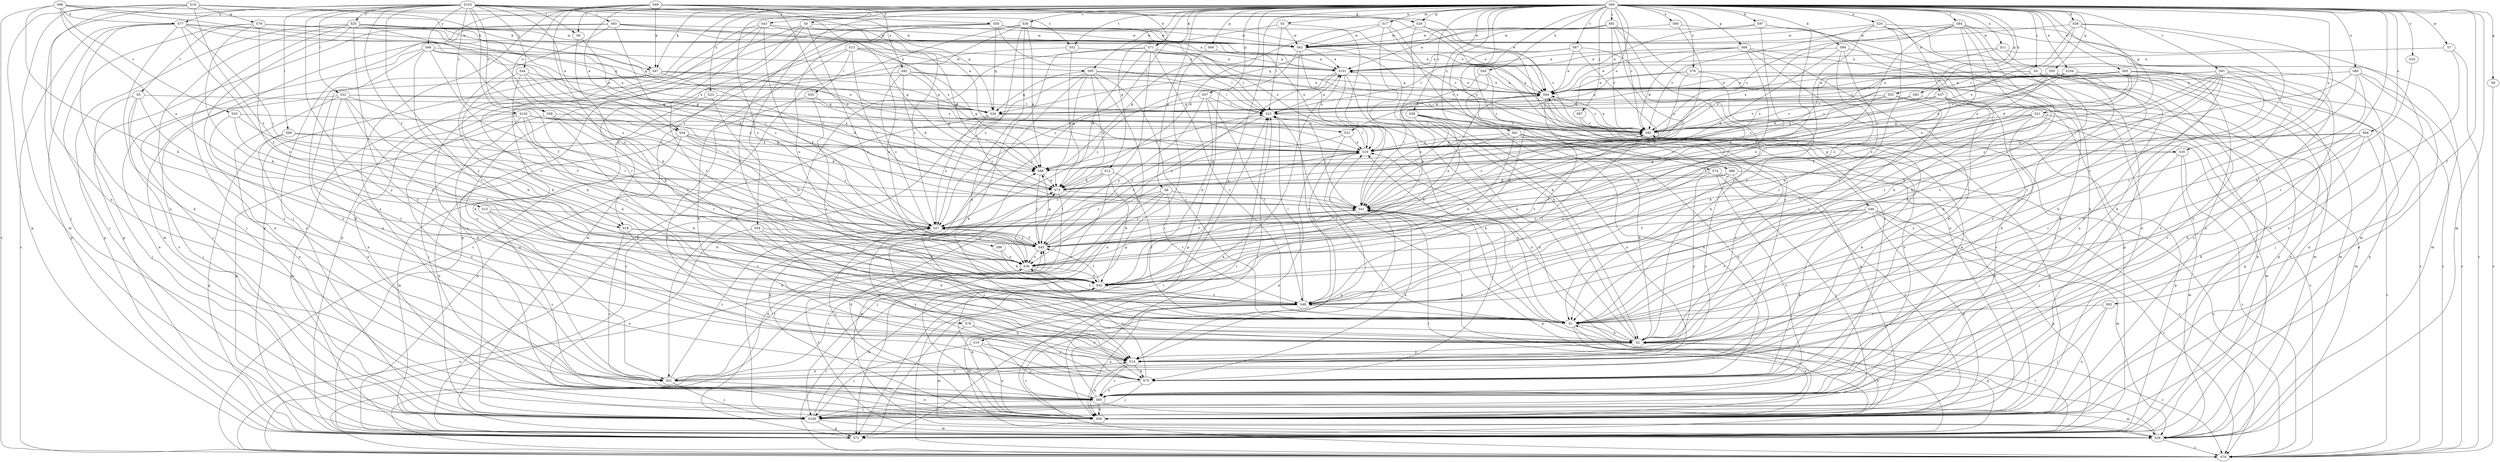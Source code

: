 strict digraph  {
S90;
S103;
S49;
S98;
S19;
S13;
S34;
S15;
S79;
S101;
S89;
S37;
S71;
S42;
S36;
S4;
S43;
S33;
S70;
S73;
S104;
S94;
S93;
S0;
S25;
S45;
S53;
S21;
S29;
S86;
S97;
S40;
S38;
S83;
S2;
S46;
S99;
S44;
S63;
S32;
S55;
S41;
S87;
S81;
S54;
S100;
S47;
S75;
S6;
S5;
S22;
S17;
S28;
S11;
S3;
S77;
S56;
S88;
S58;
S82;
S30;
S12;
S57;
S9;
S69;
S8;
S68;
S72;
S50;
S10;
S26;
S39;
S84;
S1;
S74;
S102;
S85;
S67;
S91;
S52;
S18;
S48;
S64;
S31;
S51;
S24;
S92;
S65;
S7;
S95;
S62;
S20;
S60;
S80;
S35;
S16;
S23;
S66;
S78;
S59;
S14;
S96;
S61;
S76;
S27;
S90 -> S89  [label=b];
S90 -> S37  [label=b];
S90 -> S71  [label=b];
S90 -> S36  [label=c];
S90 -> S4  [label=c];
S90 -> S43  [label=c];
S90 -> S73  [label=d];
S90 -> S104  [label=e];
S90 -> S93  [label=f];
S90 -> S0  [label=f];
S90 -> S53  [label=g];
S90 -> S21  [label=g];
S90 -> S29  [label=g];
S90 -> S97  [label=h];
S90 -> S40  [label=h];
S90 -> S38  [label=h];
S90 -> S83  [label=h];
S90 -> S2  [label=h];
S90 -> S46  [label=i];
S90 -> S87  [label=j];
S90 -> S81  [label=j];
S90 -> S54  [label=j];
S90 -> S47  [label=k];
S90 -> S6  [label=l];
S90 -> S17  [label=m];
S90 -> S28  [label=m];
S90 -> S11  [label=n];
S90 -> S3  [label=n];
S90 -> S88  [label=o];
S90 -> S12  [label=p];
S90 -> S57  [label=p];
S90 -> S9  [label=p];
S90 -> S69  [label=p];
S90 -> S8  [label=p];
S90 -> S68  [label=p];
S90 -> S72  [label=p];
S90 -> S50  [label=q];
S90 -> S10  [label=q];
S90 -> S39  [label=r];
S90 -> S84  [label=r];
S90 -> S74  [label=s];
S90 -> S67  [label=t];
S90 -> S91  [label=t];
S90 -> S52  [label=t];
S90 -> S64  [label=u];
S90 -> S31  [label=u];
S90 -> S24  [label=v];
S90 -> S92  [label=v];
S90 -> S65  [label=w];
S90 -> S7  [label=w];
S90 -> S95  [label=w];
S90 -> S20  [label=x];
S90 -> S60  [label=x];
S90 -> S80  [label=x];
S90 -> S35  [label=x];
S90 -> S23  [label=y];
S90 -> S96  [label=z];
S90 -> S61  [label=z];
S90 -> S76  [label=z];
S103 -> S34  [label=a];
S103 -> S71  [label=b];
S103 -> S25  [label=f];
S103 -> S99  [label=i];
S103 -> S44  [label=i];
S103 -> S63  [label=i];
S103 -> S32  [label=i];
S103 -> S100  [label=j];
S103 -> S6  [label=l];
S103 -> S77  [label=n];
S103 -> S58  [label=o];
S103 -> S26  [label=q];
S103 -> S1  [label=r];
S103 -> S102  [label=s];
S103 -> S52  [label=t];
S103 -> S18  [label=t];
S103 -> S66  [label=y];
S103 -> S78  [label=y];
S103 -> S59  [label=y];
S103 -> S14  [label=y];
S49 -> S34  [label=a];
S49 -> S73  [label=d];
S49 -> S29  [label=g];
S49 -> S86  [label=g];
S49 -> S2  [label=h];
S49 -> S100  [label=j];
S49 -> S47  [label=k];
S49 -> S58  [label=o];
S49 -> S82  [label=o];
S49 -> S85  [label=s];
S49 -> S35  [label=x];
S98 -> S15  [label=a];
S98 -> S42  [label=b];
S98 -> S33  [label=c];
S98 -> S70  [label=c];
S98 -> S94  [label=e];
S98 -> S47  [label=k];
S98 -> S77  [label=n];
S98 -> S16  [label=x];
S19 -> S79  [label=a];
S19 -> S47  [label=k];
S19 -> S28  [label=m];
S19 -> S72  [label=p];
S19 -> S18  [label=t];
S19 -> S31  [label=u];
S19 -> S51  [label=u];
S13 -> S101  [label=a];
S13 -> S86  [label=g];
S13 -> S55  [label=i];
S13 -> S41  [label=i];
S13 -> S75  [label=k];
S13 -> S18  [label=t];
S13 -> S95  [label=w];
S34 -> S73  [label=d];
S34 -> S28  [label=m];
S34 -> S56  [label=n];
S34 -> S30  [label=o];
S34 -> S16  [label=x];
S34 -> S27  [label=z];
S15 -> S42  [label=b];
S15 -> S1  [label=r];
S15 -> S85  [label=s];
S15 -> S27  [label=z];
S79 -> S42  [label=b];
S79 -> S94  [label=e];
S79 -> S100  [label=j];
S79 -> S5  [label=l];
S79 -> S30  [label=o];
S79 -> S26  [label=q];
S79 -> S62  [label=w];
S79 -> S16  [label=x];
S101 -> S94  [label=e];
S101 -> S75  [label=k];
S101 -> S56  [label=n];
S101 -> S30  [label=o];
S101 -> S27  [label=z];
S89 -> S101  [label=a];
S89 -> S73  [label=d];
S89 -> S75  [label=k];
S89 -> S1  [label=r];
S89 -> S48  [label=t];
S37 -> S72  [label=p];
S37 -> S26  [label=q];
S37 -> S1  [label=r];
S37 -> S85  [label=s];
S37 -> S92  [label=v];
S37 -> S16  [label=x];
S37 -> S14  [label=y];
S71 -> S101  [label=a];
S71 -> S70  [label=c];
S71 -> S73  [label=d];
S71 -> S75  [label=k];
S71 -> S22  [label=l];
S71 -> S1  [label=r];
S71 -> S51  [label=u];
S71 -> S92  [label=v];
S42 -> S70  [label=c];
S42 -> S45  [label=f];
S42 -> S48  [label=t];
S42 -> S92  [label=v];
S36 -> S70  [label=c];
S36 -> S86  [label=g];
S36 -> S30  [label=o];
S36 -> S72  [label=p];
S36 -> S92  [label=v];
S36 -> S62  [label=w];
S36 -> S16  [label=x];
S36 -> S14  [label=y];
S36 -> S27  [label=z];
S4 -> S94  [label=e];
S4 -> S28  [label=m];
S4 -> S72  [label=p];
S4 -> S85  [label=s];
S4 -> S51  [label=u];
S4 -> S92  [label=v];
S4 -> S16  [label=x];
S4 -> S14  [label=y];
S43 -> S45  [label=f];
S43 -> S86  [label=g];
S43 -> S75  [label=k];
S43 -> S72  [label=p];
S43 -> S48  [label=t];
S43 -> S62  [label=w];
S33 -> S30  [label=o];
S33 -> S1  [label=r];
S33 -> S92  [label=v];
S33 -> S27  [label=z];
S70 -> S22  [label=l];
S70 -> S30  [label=o];
S73 -> S41  [label=i];
S73 -> S28  [label=m];
S104 -> S70  [label=c];
S104 -> S94  [label=e];
S104 -> S86  [label=g];
S104 -> S2  [label=h];
S104 -> S41  [label=i];
S104 -> S22  [label=l];
S104 -> S28  [label=m];
S94 -> S22  [label=l];
S94 -> S26  [label=q];
S94 -> S85  [label=s];
S94 -> S48  [label=t];
S94 -> S92  [label=v];
S93 -> S100  [label=j];
S93 -> S56  [label=n];
S93 -> S1  [label=r];
S0 -> S100  [label=j];
S0 -> S28  [label=m];
S0 -> S30  [label=o];
S0 -> S72  [label=p];
S0 -> S62  [label=w];
S0 -> S27  [label=z];
S25 -> S94  [label=e];
S25 -> S100  [label=j];
S25 -> S56  [label=n];
S25 -> S72  [label=p];
S25 -> S85  [label=s];
S25 -> S62  [label=w];
S25 -> S16  [label=x];
S25 -> S14  [label=y];
S25 -> S27  [label=z];
S45 -> S94  [label=e];
S45 -> S86  [label=g];
S45 -> S41  [label=i];
S45 -> S30  [label=o];
S45 -> S16  [label=x];
S45 -> S27  [label=z];
S53 -> S73  [label=d];
S53 -> S28  [label=m];
S53 -> S26  [label=q];
S53 -> S48  [label=t];
S53 -> S92  [label=v];
S21 -> S42  [label=b];
S21 -> S70  [label=c];
S21 -> S2  [label=h];
S21 -> S41  [label=i];
S21 -> S28  [label=m];
S21 -> S92  [label=v];
S21 -> S16  [label=x];
S29 -> S2  [label=h];
S29 -> S85  [label=s];
S29 -> S92  [label=v];
S29 -> S62  [label=w];
S86 -> S73  [label=d];
S86 -> S45  [label=f];
S86 -> S22  [label=l];
S97 -> S94  [label=e];
S97 -> S56  [label=n];
S97 -> S30  [label=o];
S97 -> S62  [label=w];
S97 -> S27  [label=z];
S40 -> S42  [label=b];
S40 -> S94  [label=e];
S40 -> S2  [label=h];
S40 -> S41  [label=i];
S38 -> S73  [label=d];
S38 -> S1  [label=r];
S38 -> S48  [label=t];
S38 -> S92  [label=v];
S38 -> S62  [label=w];
S38 -> S16  [label=x];
S83 -> S22  [label=l];
S83 -> S56  [label=n];
S83 -> S92  [label=v];
S2 -> S101  [label=a];
S2 -> S70  [label=c];
S2 -> S41  [label=i];
S2 -> S92  [label=v];
S2 -> S16  [label=x];
S2 -> S14  [label=y];
S46 -> S70  [label=c];
S46 -> S45  [label=f];
S46 -> S75  [label=k];
S46 -> S28  [label=m];
S46 -> S56  [label=n];
S46 -> S72  [label=p];
S46 -> S1  [label=r];
S46 -> S27  [label=z];
S99 -> S41  [label=i];
S99 -> S72  [label=p];
S99 -> S51  [label=u];
S99 -> S16  [label=x];
S44 -> S94  [label=e];
S44 -> S45  [label=f];
S44 -> S2  [label=h];
S44 -> S1  [label=r];
S44 -> S27  [label=z];
S63 -> S101  [label=a];
S63 -> S2  [label=h];
S63 -> S41  [label=i];
S63 -> S28  [label=m];
S63 -> S72  [label=p];
S63 -> S62  [label=w];
S63 -> S16  [label=x];
S32 -> S42  [label=b];
S32 -> S45  [label=f];
S32 -> S100  [label=j];
S32 -> S75  [label=k];
S32 -> S22  [label=l];
S32 -> S56  [label=n];
S32 -> S48  [label=t];
S32 -> S16  [label=x];
S55 -> S75  [label=k];
S55 -> S26  [label=q];
S55 -> S1  [label=r];
S41 -> S94  [label=e];
S41 -> S45  [label=f];
S41 -> S75  [label=k];
S41 -> S22  [label=l];
S41 -> S72  [label=p];
S41 -> S92  [label=v];
S41 -> S27  [label=z];
S87 -> S75  [label=k];
S87 -> S92  [label=v];
S81 -> S101  [label=a];
S81 -> S45  [label=f];
S81 -> S30  [label=o];
S81 -> S26  [label=q];
S81 -> S1  [label=r];
S81 -> S92  [label=v];
S81 -> S62  [label=w];
S54 -> S45  [label=f];
S54 -> S2  [label=h];
S54 -> S56  [label=n];
S54 -> S14  [label=y];
S100 -> S42  [label=b];
S100 -> S28  [label=m];
S100 -> S72  [label=p];
S47 -> S73  [label=d];
S47 -> S94  [label=e];
S47 -> S56  [label=n];
S47 -> S26  [label=q];
S47 -> S51  [label=u];
S47 -> S16  [label=x];
S75 -> S100  [label=j];
S75 -> S30  [label=o];
S75 -> S85  [label=s];
S75 -> S27  [label=z];
S6 -> S42  [label=b];
S6 -> S27  [label=z];
S5 -> S2  [label=h];
S5 -> S100  [label=j];
S5 -> S26  [label=q];
S5 -> S85  [label=s];
S5 -> S14  [label=y];
S22 -> S101  [label=a];
S22 -> S45  [label=f];
S22 -> S1  [label=r];
S22 -> S92  [label=v];
S17 -> S42  [label=b];
S17 -> S86  [label=g];
S17 -> S56  [label=n];
S17 -> S62  [label=w];
S17 -> S14  [label=y];
S28 -> S70  [label=c];
S28 -> S45  [label=f];
S28 -> S16  [label=x];
S11 -> S101  [label=a];
S11 -> S73  [label=d];
S11 -> S28  [label=m];
S11 -> S85  [label=s];
S3 -> S41  [label=i];
S3 -> S22  [label=l];
S3 -> S62  [label=w];
S3 -> S27  [label=z];
S77 -> S70  [label=c];
S77 -> S45  [label=f];
S77 -> S86  [label=g];
S77 -> S41  [label=i];
S77 -> S75  [label=k];
S77 -> S72  [label=p];
S77 -> S26  [label=q];
S77 -> S51  [label=u];
S77 -> S62  [label=w];
S56 -> S42  [label=b];
S56 -> S73  [label=d];
S56 -> S86  [label=g];
S56 -> S2  [label=h];
S56 -> S22  [label=l];
S88 -> S70  [label=c];
S88 -> S73  [label=d];
S88 -> S56  [label=n];
S88 -> S30  [label=o];
S88 -> S14  [label=y];
S58 -> S2  [label=h];
S58 -> S72  [label=p];
S58 -> S48  [label=t];
S58 -> S92  [label=v];
S82 -> S73  [label=d];
S82 -> S94  [label=e];
S82 -> S86  [label=g];
S82 -> S22  [label=l];
S82 -> S56  [label=n];
S82 -> S27  [label=z];
S30 -> S42  [label=b];
S30 -> S48  [label=t];
S12 -> S42  [label=b];
S12 -> S73  [label=d];
S12 -> S45  [label=f];
S12 -> S1  [label=r];
S12 -> S27  [label=z];
S57 -> S42  [label=b];
S57 -> S22  [label=l];
S57 -> S30  [label=o];
S57 -> S48  [label=t];
S57 -> S27  [label=z];
S9 -> S70  [label=c];
S69 -> S101  [label=a];
S69 -> S72  [label=p];
S8 -> S70  [label=c];
S8 -> S41  [label=i];
S8 -> S100  [label=j];
S8 -> S48  [label=t];
S8 -> S27  [label=z];
S68 -> S101  [label=a];
S68 -> S94  [label=e];
S68 -> S100  [label=j];
S68 -> S75  [label=k];
S68 -> S72  [label=p];
S68 -> S48  [label=t];
S68 -> S92  [label=v];
S72 -> S101  [label=a];
S72 -> S73  [label=d];
S72 -> S41  [label=i];
S72 -> S1  [label=r];
S50 -> S94  [label=e];
S50 -> S2  [label=h];
S50 -> S22  [label=l];
S50 -> S48  [label=t];
S50 -> S92  [label=v];
S50 -> S16  [label=x];
S10 -> S100  [label=j];
S10 -> S56  [label=n];
S10 -> S85  [label=s];
S10 -> S14  [label=y];
S26 -> S41  [label=i];
S26 -> S72  [label=p];
S26 -> S92  [label=v];
S26 -> S27  [label=z];
S39 -> S42  [label=b];
S39 -> S41  [label=i];
S39 -> S75  [label=k];
S39 -> S56  [label=n];
S39 -> S51  [label=u];
S39 -> S92  [label=v];
S84 -> S45  [label=f];
S84 -> S2  [label=h];
S84 -> S75  [label=k];
S84 -> S56  [label=n];
S84 -> S30  [label=o];
S84 -> S1  [label=r];
S84 -> S92  [label=v];
S84 -> S62  [label=w];
S84 -> S16  [label=x];
S1 -> S2  [label=h];
S1 -> S41  [label=i];
S1 -> S56  [label=n];
S1 -> S72  [label=p];
S1 -> S16  [label=x];
S74 -> S70  [label=c];
S74 -> S73  [label=d];
S74 -> S100  [label=j];
S74 -> S85  [label=s];
S74 -> S14  [label=y];
S102 -> S86  [label=g];
S102 -> S28  [label=m];
S102 -> S30  [label=o];
S102 -> S85  [label=s];
S102 -> S48  [label=t];
S102 -> S51  [label=u];
S102 -> S92  [label=v];
S102 -> S16  [label=x];
S85 -> S94  [label=e];
S85 -> S100  [label=j];
S85 -> S22  [label=l];
S85 -> S28  [label=m];
S85 -> S56  [label=n];
S85 -> S27  [label=z];
S67 -> S101  [label=a];
S67 -> S42  [label=b];
S67 -> S94  [label=e];
S67 -> S41  [label=i];
S67 -> S22  [label=l];
S91 -> S42  [label=b];
S91 -> S94  [label=e];
S91 -> S45  [label=f];
S91 -> S2  [label=h];
S91 -> S56  [label=n];
S91 -> S1  [label=r];
S91 -> S85  [label=s];
S91 -> S48  [label=t];
S91 -> S92  [label=v];
S91 -> S14  [label=y];
S52 -> S101  [label=a];
S52 -> S73  [label=d];
S52 -> S22  [label=l];
S52 -> S51  [label=u];
S18 -> S42  [label=b];
S18 -> S45  [label=f];
S18 -> S2  [label=h];
S18 -> S85  [label=s];
S48 -> S70  [label=c];
S48 -> S22  [label=l];
S48 -> S28  [label=m];
S48 -> S56  [label=n];
S48 -> S1  [label=r];
S64 -> S70  [label=c];
S64 -> S86  [label=g];
S64 -> S2  [label=h];
S64 -> S75  [label=k];
S64 -> S1  [label=r];
S64 -> S16  [label=x];
S31 -> S45  [label=f];
S31 -> S48  [label=t];
S31 -> S16  [label=x];
S51 -> S45  [label=f];
S51 -> S100  [label=j];
S51 -> S56  [label=n];
S51 -> S14  [label=y];
S51 -> S27  [label=z];
S24 -> S1  [label=r];
S92 -> S94  [label=e];
S92 -> S56  [label=n];
S92 -> S72  [label=p];
S92 -> S48  [label=t];
S92 -> S16  [label=x];
S65 -> S42  [label=b];
S65 -> S70  [label=c];
S65 -> S94  [label=e];
S65 -> S100  [label=j];
S65 -> S72  [label=p];
S65 -> S16  [label=x];
S65 -> S27  [label=z];
S7 -> S101  [label=a];
S7 -> S70  [label=c];
S7 -> S85  [label=s];
S95 -> S70  [label=c];
S95 -> S73  [label=d];
S95 -> S94  [label=e];
S95 -> S86  [label=g];
S95 -> S100  [label=j];
S95 -> S56  [label=n];
S95 -> S26  [label=q];
S95 -> S1  [label=r];
S95 -> S92  [label=v];
S62 -> S101  [label=a];
S62 -> S2  [label=h];
S62 -> S72  [label=p];
S62 -> S16  [label=x];
S62 -> S14  [label=y];
S20 -> S100  [label=j];
S20 -> S28  [label=m];
S20 -> S56  [label=n];
S20 -> S30  [label=o];
S20 -> S1  [label=r];
S20 -> S92  [label=v];
S20 -> S62  [label=w];
S60 -> S2  [label=h];
S60 -> S41  [label=i];
S60 -> S62  [label=w];
S80 -> S70  [label=c];
S80 -> S94  [label=e];
S80 -> S56  [label=n];
S80 -> S48  [label=t];
S80 -> S14  [label=y];
S80 -> S27  [label=z];
S35 -> S70  [label=c];
S35 -> S86  [label=g];
S35 -> S100  [label=j];
S35 -> S28  [label=m];
S16 -> S86  [label=g];
S16 -> S22  [label=l];
S16 -> S56  [label=n];
S16 -> S72  [label=p];
S23 -> S42  [label=b];
S23 -> S100  [label=j];
S23 -> S22  [label=l];
S66 -> S101  [label=a];
S66 -> S73  [label=d];
S66 -> S45  [label=f];
S66 -> S100  [label=j];
S66 -> S48  [label=t];
S66 -> S51  [label=u];
S66 -> S27  [label=z];
S78 -> S2  [label=h];
S78 -> S28  [label=m];
S78 -> S14  [label=y];
S59 -> S94  [label=e];
S59 -> S2  [label=h];
S59 -> S22  [label=l];
S59 -> S30  [label=o];
S59 -> S26  [label=q];
S59 -> S1  [label=r];
S59 -> S62  [label=w];
S59 -> S16  [label=x];
S14 -> S41  [label=i];
S14 -> S75  [label=k];
S14 -> S56  [label=n];
S14 -> S85  [label=s];
S14 -> S51  [label=u];
S96 -> S42  [label=b];
S96 -> S30  [label=o];
S61 -> S42  [label=b];
S61 -> S2  [label=h];
S61 -> S41  [label=i];
S61 -> S56  [label=n];
S61 -> S51  [label=u];
S61 -> S16  [label=x];
S76 -> S94  [label=e];
S76 -> S72  [label=p];
S76 -> S26  [label=q];
S76 -> S1  [label=r];
S76 -> S16  [label=x];
S27 -> S45  [label=f];
S27 -> S14  [label=y];
}
